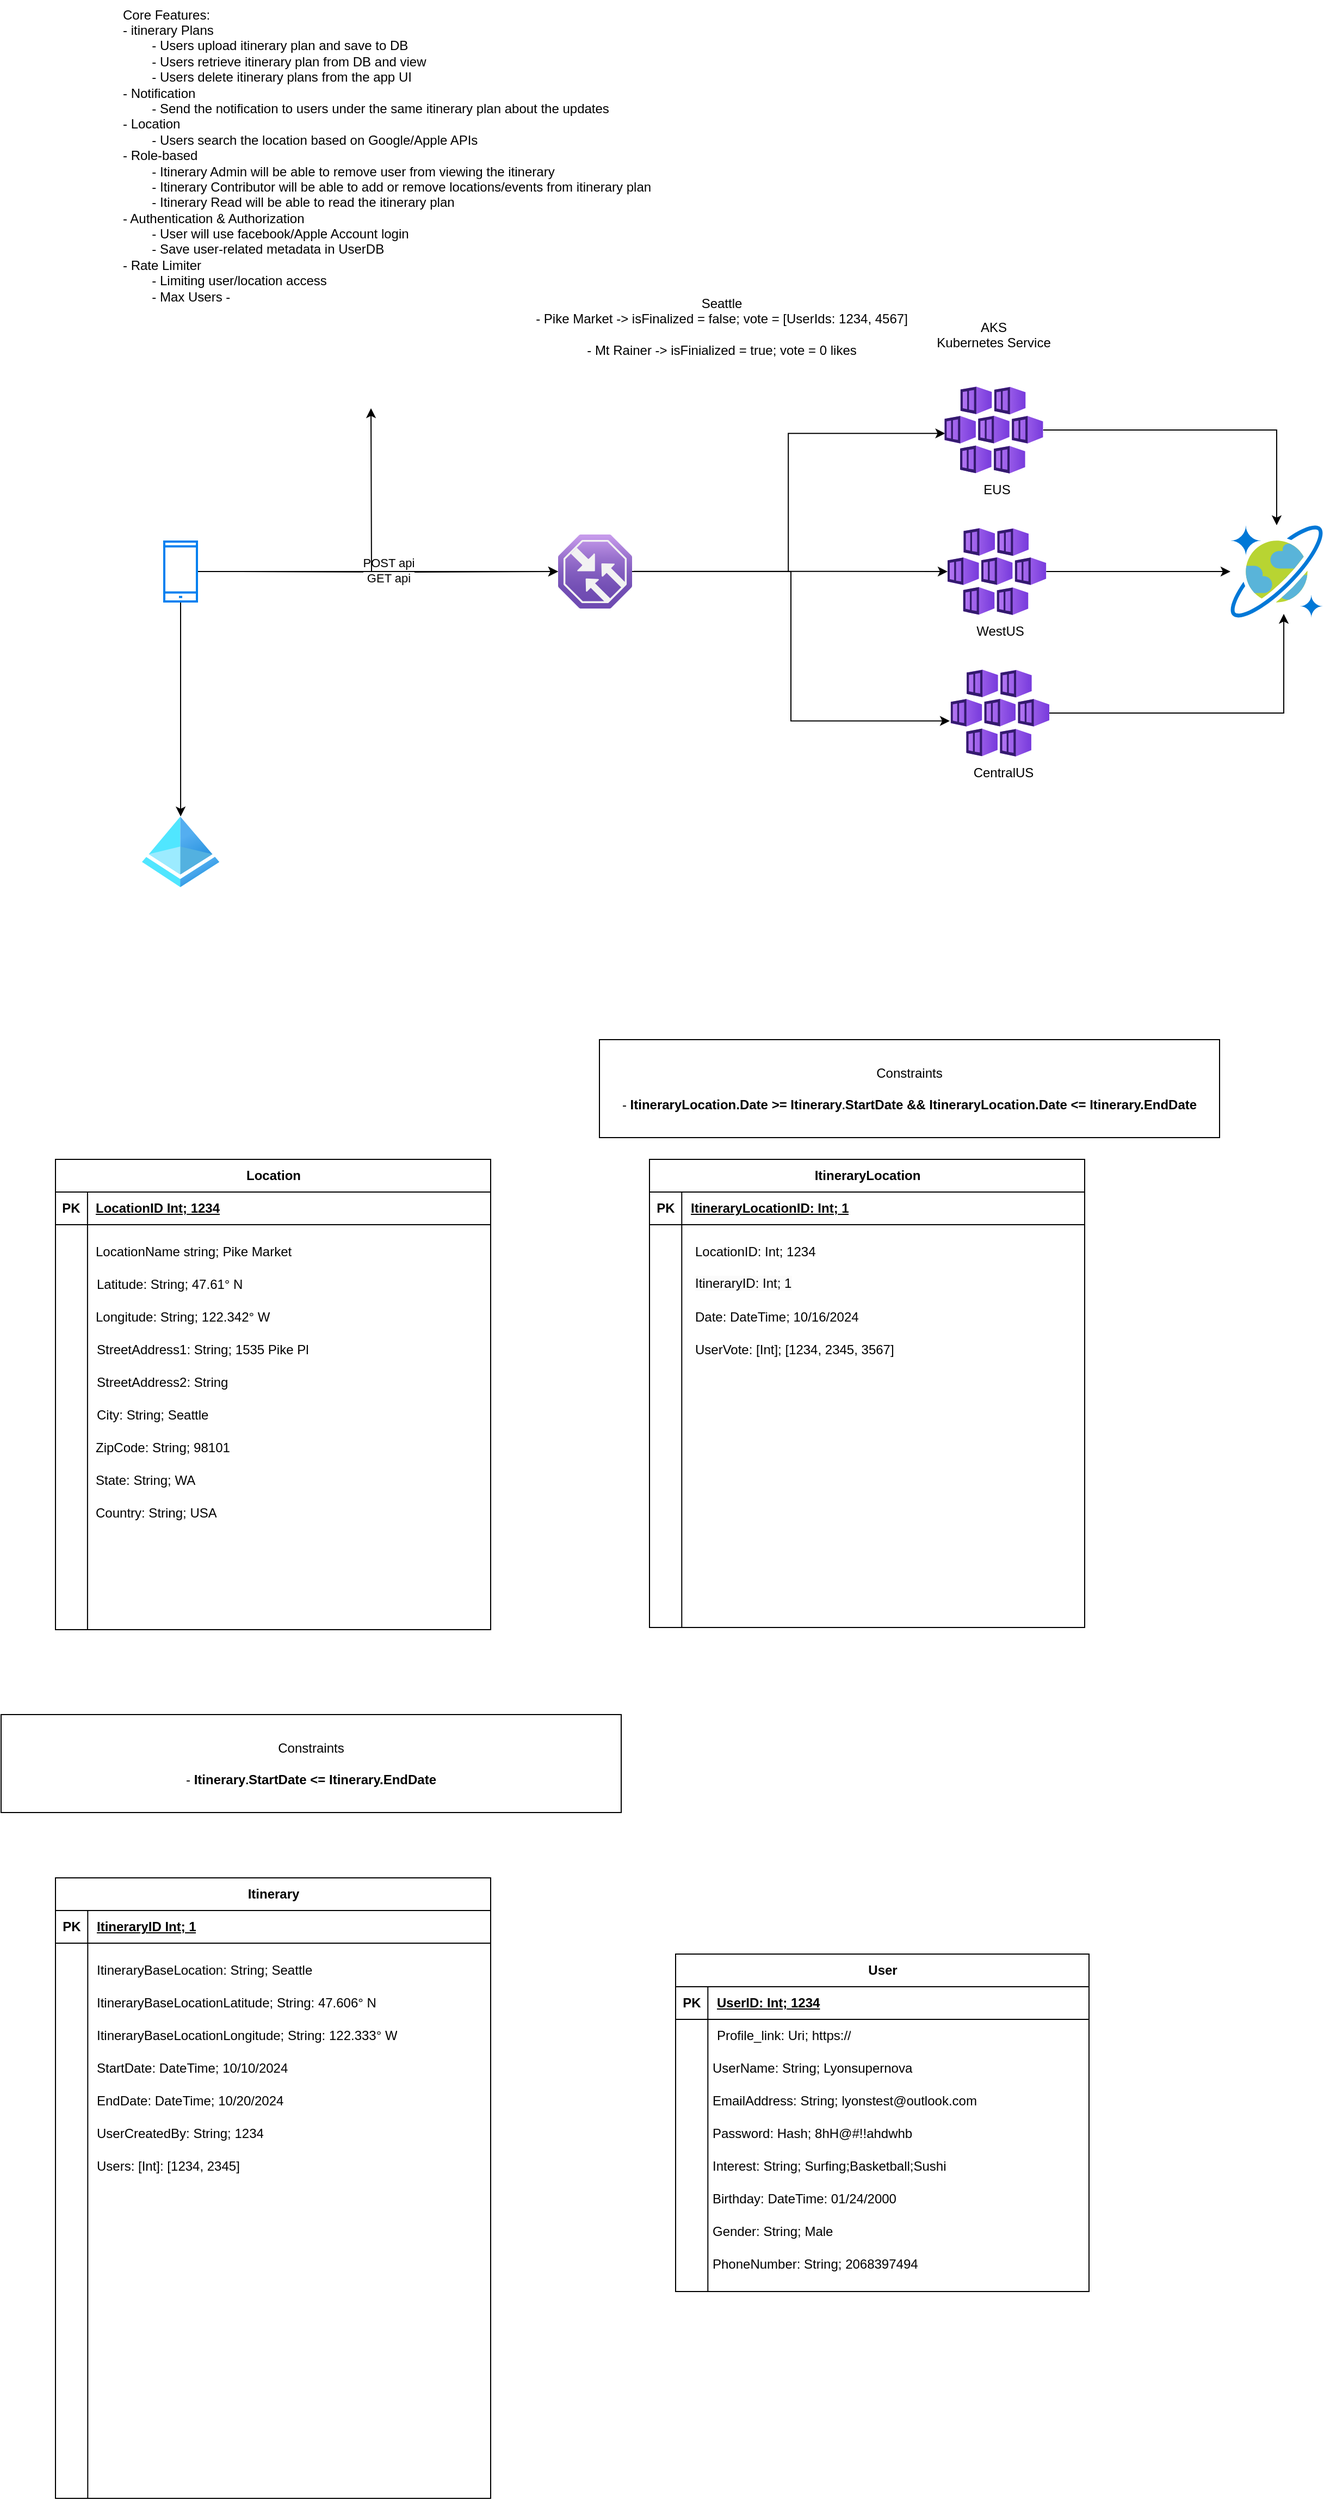 <mxfile version="24.7.17">
  <diagram name="Page-1" id="AOOJBfdJwTT8jiPEu-ue">
    <mxGraphModel dx="1728" dy="934" grid="1" gridSize="10" guides="1" tooltips="1" connect="1" arrows="1" fold="1" page="1" pageScale="1" pageWidth="850" pageHeight="1100" math="0" shadow="0">
      <root>
        <mxCell id="0" />
        <mxCell id="1" parent="0" />
        <mxCell id="CxZzPQsb67g6bhw40Xln-4" style="edgeStyle=orthogonalEdgeStyle;rounded=0;orthogonalLoop=1;jettySize=auto;html=1;" parent="1" target="CxZzPQsb67g6bhw40Xln-27" edge="1">
          <mxGeometry relative="1" as="geometry">
            <mxPoint x="240" y="530" as="sourcePoint" />
            <mxPoint x="500" y="530" as="targetPoint" />
          </mxGeometry>
        </mxCell>
        <mxCell id="CxZzPQsb67g6bhw40Xln-5" value="POST api&lt;div&gt;GET api&lt;/div&gt;" style="edgeLabel;html=1;align=center;verticalAlign=middle;resizable=0;points=[];" parent="CxZzPQsb67g6bhw40Xln-4" vertex="1" connectable="0">
          <mxGeometry x="-0.073" y="3" relative="1" as="geometry">
            <mxPoint y="1" as="offset" />
          </mxGeometry>
        </mxCell>
        <mxCell id="CxZzPQsb67g6bhw40Xln-6" value="Core Features:&lt;div&gt;- itinerary Plans&lt;/div&gt;&lt;div&gt;&lt;div&gt;&lt;span style=&quot;white-space: pre;&quot;&gt;&#x9;&lt;/span&gt;- Users upload itinerary&amp;nbsp;plan and save to DB&lt;/div&gt;&lt;div&gt;&lt;span style=&quot;white-space: pre;&quot;&gt;&#x9;&lt;/span&gt;- Users retrieve itinerary plan from DB and view&lt;br&gt;&lt;/div&gt;&lt;div&gt;&lt;span style=&quot;white-space: pre;&quot;&gt;&#x9;&lt;/span&gt;- Users delete itinerary plans from the app UI&lt;/div&gt;&lt;div&gt;- Notification&lt;/div&gt;&lt;/div&gt;&lt;div&gt;&lt;span style=&quot;white-space: pre;&quot;&gt;&#x9;&lt;/span&gt;- Send the notification to users under the same itinerary plan about the updates&lt;/div&gt;&lt;div&gt;- Location&lt;/div&gt;&lt;div&gt;&amp;nbsp;&lt;span style=&quot;white-space: pre;&quot;&gt;&#x9;&lt;/span&gt;- Users search the location based on Google/Apple APIs&lt;/div&gt;&lt;div&gt;- Role-based&lt;/div&gt;&lt;div&gt;&lt;span style=&quot;white-space: pre;&quot;&gt;&#x9;&lt;/span&gt;- Itinerary Admin will be able to remove user from viewing the itinerary&lt;br&gt;&lt;/div&gt;&lt;div&gt;&lt;span style=&quot;white-space: pre;&quot;&gt;&#x9;&lt;/span&gt;- Itinerary Contributor will be able to add or remove locations/events from itinerary plan&lt;br&gt;&lt;/div&gt;&lt;div&gt;&lt;span style=&quot;white-space: pre;&quot;&gt;&#x9;&lt;/span&gt;- Itinerary Read will be able to read the itinerary plan&lt;br&gt;&lt;/div&gt;&lt;div&gt;- Authentication &amp;amp; Authorization&lt;/div&gt;&lt;div&gt;&lt;span style=&quot;white-space: pre;&quot;&gt;&#x9;&lt;/span&gt;- User will use facebook/Apple Account login&amp;nbsp;&lt;br&gt;&lt;/div&gt;&lt;div&gt;&lt;span style=&quot;white-space: pre;&quot;&gt;&#x9;&lt;/span&gt;- Save user-related metadata in UserDB&lt;br&gt;&lt;/div&gt;&lt;div&gt;- Rate Limiter&lt;/div&gt;&lt;div&gt;&lt;span style=&quot;white-space: pre;&quot;&gt;&#x9;&lt;/span&gt;- Limiting user/location access&lt;br&gt;&lt;/div&gt;&lt;div&gt;&lt;span style=&quot;white-space: pre;&quot;&gt;&#x9;&lt;/span&gt;- Max Users -&amp;nbsp;&lt;br&gt;&lt;/div&gt;&lt;div&gt;&lt;br&gt;&lt;/div&gt;" style="text;html=1;align=left;verticalAlign=middle;resizable=0;points=[];autosize=1;strokeColor=none;fillColor=none;" parent="1" vertex="1">
          <mxGeometry x="130" y="5" width="510" height="300" as="geometry" />
        </mxCell>
        <mxCell id="CxZzPQsb67g6bhw40Xln-25" value="&lt;div style=&quot;text-wrap: wrap;&quot;&gt;&lt;br&gt;&lt;/div&gt;" style="text;html=1;align=left;verticalAlign=middle;resizable=0;points=[];autosize=1;strokeColor=none;fillColor=none;" parent="1" vertex="1">
          <mxGeometry x="260" y="725" width="20" height="30" as="geometry" />
        </mxCell>
        <mxCell id="CxZzPQsb67g6bhw40Xln-40" style="edgeStyle=orthogonalEdgeStyle;rounded=0;orthogonalLoop=1;jettySize=auto;html=1;entryX=0.007;entryY=0.539;entryDx=0;entryDy=0;entryPerimeter=0;" parent="1" source="CxZzPQsb67g6bhw40Xln-27" target="CxZzPQsb67g6bhw40Xln-41" edge="1">
          <mxGeometry relative="1" as="geometry">
            <mxPoint x="780" y="410" as="targetPoint" />
          </mxGeometry>
        </mxCell>
        <mxCell id="CxZzPQsb67g6bhw40Xln-27" value="" style="image;aspect=fixed;html=1;points=[];align=center;fontSize=12;image=img/lib/azure2/networking/Traffic_Manager_Profiles.svg;" parent="1" vertex="1">
          <mxGeometry x="532" y="496" width="68" height="68" as="geometry" />
        </mxCell>
        <mxCell id="CxZzPQsb67g6bhw40Xln-28" value="" style="image;sketch=0;aspect=fixed;html=1;points=[];align=center;fontSize=12;image=img/lib/mscae/CosmosDB.svg;" parent="1" vertex="1">
          <mxGeometry x="1150" y="487.5" width="85" height="85" as="geometry" />
        </mxCell>
        <mxCell id="CxZzPQsb67g6bhw40Xln-34" style="edgeStyle=orthogonalEdgeStyle;rounded=0;orthogonalLoop=1;jettySize=auto;html=1;" parent="1" source="CxZzPQsb67g6bhw40Xln-30" target="CxZzPQsb67g6bhw40Xln-28" edge="1">
          <mxGeometry relative="1" as="geometry" />
        </mxCell>
        <mxCell id="CxZzPQsb67g6bhw40Xln-30" value="" style="image;aspect=fixed;html=1;points=[];align=center;fontSize=12;image=img/lib/azure2/compute/Kubernetes_Services.svg;" parent="1" vertex="1">
          <mxGeometry x="890" y="490" width="90.67" height="80" as="geometry" />
        </mxCell>
        <mxCell id="CxZzPQsb67g6bhw40Xln-32" value="AKS&lt;div&gt;Kubernetes Service&lt;/div&gt;&lt;div&gt;&lt;br&gt;&lt;/div&gt;" style="text;html=1;align=center;verticalAlign=middle;resizable=0;points=[];autosize=1;strokeColor=none;fillColor=none;" parent="1" vertex="1">
          <mxGeometry x="867.49" y="290" width="130" height="60" as="geometry" />
        </mxCell>
        <mxCell id="CxZzPQsb67g6bhw40Xln-33" style="edgeStyle=orthogonalEdgeStyle;rounded=0;orthogonalLoop=1;jettySize=auto;html=1;exitX=1.022;exitY=0.499;exitDx=0;exitDy=0;exitPerimeter=0;" parent="1" source="CxZzPQsb67g6bhw40Xln-27" target="CxZzPQsb67g6bhw40Xln-30" edge="1">
          <mxGeometry relative="1" as="geometry">
            <mxPoint x="590" y="530" as="sourcePoint" />
            <mxPoint x="860" y="530" as="targetPoint" />
          </mxGeometry>
        </mxCell>
        <mxCell id="CxZzPQsb67g6bhw40Xln-37" style="edgeStyle=orthogonalEdgeStyle;rounded=0;orthogonalLoop=1;jettySize=auto;html=1;" parent="1" source="CxZzPQsb67g6bhw40Xln-36" target="CxZzPQsb67g6bhw40Xln-27" edge="1">
          <mxGeometry relative="1" as="geometry" />
        </mxCell>
        <mxCell id="CxZzPQsb67g6bhw40Xln-39" style="edgeStyle=orthogonalEdgeStyle;rounded=0;orthogonalLoop=1;jettySize=auto;html=1;" parent="1" source="CxZzPQsb67g6bhw40Xln-36" target="CxZzPQsb67g6bhw40Xln-38" edge="1">
          <mxGeometry relative="1" as="geometry" />
        </mxCell>
        <mxCell id="CxZzPQsb67g6bhw40Xln-50" style="edgeStyle=orthogonalEdgeStyle;rounded=0;orthogonalLoop=1;jettySize=auto;html=1;" parent="1" source="CxZzPQsb67g6bhw40Xln-36" edge="1">
          <mxGeometry relative="1" as="geometry">
            <mxPoint x="360" y="380" as="targetPoint" />
          </mxGeometry>
        </mxCell>
        <mxCell id="CxZzPQsb67g6bhw40Xln-36" value="" style="html=1;verticalLabelPosition=bottom;align=center;labelBackgroundColor=#ffffff;verticalAlign=top;strokeWidth=2;strokeColor=#0080F0;shadow=0;dashed=0;shape=mxgraph.ios7.icons.smartphone;" parent="1" vertex="1">
          <mxGeometry x="170" y="502.5" width="30" height="55" as="geometry" />
        </mxCell>
        <mxCell id="CxZzPQsb67g6bhw40Xln-38" value="" style="image;aspect=fixed;html=1;points=[];align=center;fontSize=12;image=img/lib/azure2/identity/Azure_Active_Directory.svg;" parent="1" vertex="1">
          <mxGeometry x="149.46" y="755" width="71.09" height="65" as="geometry" />
        </mxCell>
        <mxCell id="CxZzPQsb67g6bhw40Xln-49" style="edgeStyle=orthogonalEdgeStyle;rounded=0;orthogonalLoop=1;jettySize=auto;html=1;" parent="1" source="CxZzPQsb67g6bhw40Xln-41" target="CxZzPQsb67g6bhw40Xln-28" edge="1">
          <mxGeometry relative="1" as="geometry" />
        </mxCell>
        <mxCell id="CxZzPQsb67g6bhw40Xln-41" value="" style="image;aspect=fixed;html=1;points=[];align=center;fontSize=12;image=img/lib/azure2/compute/Kubernetes_Services.svg;" parent="1" vertex="1">
          <mxGeometry x="887.16" y="360" width="90.67" height="80" as="geometry" />
        </mxCell>
        <mxCell id="CxZzPQsb67g6bhw40Xln-42" value="" style="image;aspect=fixed;html=1;points=[];align=center;fontSize=12;image=img/lib/azure2/compute/Kubernetes_Services.svg;" parent="1" vertex="1">
          <mxGeometry x="892.83" y="620" width="90.67" height="80" as="geometry" />
        </mxCell>
        <mxCell id="CxZzPQsb67g6bhw40Xln-44" style="edgeStyle=orthogonalEdgeStyle;rounded=0;orthogonalLoop=1;jettySize=auto;html=1;entryX=-0.009;entryY=0.591;entryDx=0;entryDy=0;entryPerimeter=0;" parent="1" source="CxZzPQsb67g6bhw40Xln-27" target="CxZzPQsb67g6bhw40Xln-42" edge="1">
          <mxGeometry relative="1" as="geometry">
            <Array as="points">
              <mxPoint x="746" y="530" />
              <mxPoint x="746" y="667" />
            </Array>
          </mxGeometry>
        </mxCell>
        <mxCell id="CxZzPQsb67g6bhw40Xln-45" value="EUS" style="text;html=1;align=center;verticalAlign=middle;resizable=0;points=[];autosize=1;strokeColor=none;fillColor=none;" parent="1" vertex="1">
          <mxGeometry x="910.34" y="440" width="50" height="30" as="geometry" />
        </mxCell>
        <mxCell id="CxZzPQsb67g6bhw40Xln-46" value="WestUS" style="text;html=1;align=center;verticalAlign=middle;resizable=0;points=[];autosize=1;strokeColor=none;fillColor=none;" parent="1" vertex="1">
          <mxGeometry x="903.16" y="570" width="70" height="30" as="geometry" />
        </mxCell>
        <mxCell id="CxZzPQsb67g6bhw40Xln-47" value="CentralUS" style="text;html=1;align=center;verticalAlign=middle;resizable=0;points=[];autosize=1;strokeColor=none;fillColor=none;" parent="1" vertex="1">
          <mxGeometry x="900.67" y="700" width="80" height="30" as="geometry" />
        </mxCell>
        <mxCell id="CxZzPQsb67g6bhw40Xln-48" style="edgeStyle=orthogonalEdgeStyle;rounded=0;orthogonalLoop=1;jettySize=auto;html=1;entryX=0.577;entryY=0.958;entryDx=0;entryDy=0;entryPerimeter=0;" parent="1" source="CxZzPQsb67g6bhw40Xln-42" target="CxZzPQsb67g6bhw40Xln-28" edge="1">
          <mxGeometry relative="1" as="geometry" />
        </mxCell>
        <mxCell id="CxZzPQsb67g6bhw40Xln-64" value="Seattle&lt;div&gt;- Pike Market -&amp;gt; isFinalized = false; vote = [UserIds: 1234, 4567]&lt;/div&gt;&lt;div&gt;&lt;br&gt;&lt;/div&gt;&lt;div&gt;- Mt Rainer -&amp;gt; isFinialized = true; vote = 0 likes&lt;/div&gt;" style="text;html=1;align=center;verticalAlign=middle;resizable=0;points=[];autosize=1;strokeColor=none;fillColor=none;" parent="1" vertex="1">
          <mxGeometry x="497.49" y="270" width="370" height="70" as="geometry" />
        </mxCell>
        <mxCell id="CxZzPQsb67g6bhw40Xln-79" value="" style="shape=partialRectangle;connectable=0;fillColor=none;top=0;left=0;bottom=0;right=0;align=left;spacingLeft=6;overflow=hidden;whiteSpace=wrap;html=1;" parent="1" vertex="1">
          <mxGeometry x="295.0" y="2170" width="180.0" height="30" as="geometry">
            <mxRectangle width="180.0" height="30" as="alternateBounds" />
          </mxGeometry>
        </mxCell>
        <mxCell id="CxZzPQsb67g6bhw40Xln-82" value="ItineraryLocation" style="shape=table;startSize=30;container=1;collapsible=1;childLayout=tableLayout;fixedRows=1;rowLines=0;fontStyle=1;align=center;resizeLast=1;html=1;" parent="1" vertex="1">
          <mxGeometry x="616" y="1070" width="400" height="430" as="geometry" />
        </mxCell>
        <mxCell id="CxZzPQsb67g6bhw40Xln-83" value="" style="shape=tableRow;horizontal=0;startSize=0;swimlaneHead=0;swimlaneBody=0;fillColor=none;collapsible=0;dropTarget=0;points=[[0,0.5],[1,0.5]];portConstraint=eastwest;top=0;left=0;right=0;bottom=1;" parent="CxZzPQsb67g6bhw40Xln-82" vertex="1">
          <mxGeometry y="30" width="400" height="30" as="geometry" />
        </mxCell>
        <mxCell id="CxZzPQsb67g6bhw40Xln-84" value="PK" style="shape=partialRectangle;connectable=0;fillColor=none;top=0;left=0;bottom=0;right=0;fontStyle=1;overflow=hidden;whiteSpace=wrap;html=1;" parent="CxZzPQsb67g6bhw40Xln-83" vertex="1">
          <mxGeometry width="29.66" height="30" as="geometry">
            <mxRectangle width="29.66" height="30" as="alternateBounds" />
          </mxGeometry>
        </mxCell>
        <mxCell id="CxZzPQsb67g6bhw40Xln-85" value="&lt;span style=&quot;text-align: center; text-wrap: nowrap;&quot;&gt;ItineraryLocationID: Int; 1&lt;/span&gt;" style="shape=partialRectangle;connectable=0;fillColor=none;top=0;left=0;bottom=0;right=0;align=left;spacingLeft=6;fontStyle=5;overflow=hidden;whiteSpace=wrap;html=1;" parent="CxZzPQsb67g6bhw40Xln-83" vertex="1">
          <mxGeometry x="29.66" width="370.34" height="30" as="geometry">
            <mxRectangle width="370.34" height="30" as="alternateBounds" />
          </mxGeometry>
        </mxCell>
        <mxCell id="CxZzPQsb67g6bhw40Xln-86" value="" style="shape=tableRow;horizontal=0;startSize=0;swimlaneHead=0;swimlaneBody=0;fillColor=none;collapsible=0;dropTarget=0;points=[[0,0.5],[1,0.5]];portConstraint=eastwest;top=0;left=0;right=0;bottom=0;" parent="CxZzPQsb67g6bhw40Xln-82" vertex="1">
          <mxGeometry y="60" width="400" height="315" as="geometry" />
        </mxCell>
        <mxCell id="CxZzPQsb67g6bhw40Xln-87" value="" style="shape=partialRectangle;connectable=0;fillColor=none;top=0;left=0;bottom=0;right=0;editable=1;overflow=hidden;whiteSpace=wrap;html=1;" parent="CxZzPQsb67g6bhw40Xln-86" vertex="1">
          <mxGeometry width="29.66" height="315" as="geometry">
            <mxRectangle width="29.66" height="315" as="alternateBounds" />
          </mxGeometry>
        </mxCell>
        <mxCell id="CxZzPQsb67g6bhw40Xln-88" value="" style="shape=partialRectangle;connectable=0;fillColor=none;top=0;left=0;bottom=0;right=0;align=left;spacingLeft=6;overflow=hidden;whiteSpace=wrap;html=1;" parent="CxZzPQsb67g6bhw40Xln-86" vertex="1">
          <mxGeometry x="29.66" width="370.34" height="315" as="geometry">
            <mxRectangle width="370.34" height="315" as="alternateBounds" />
          </mxGeometry>
        </mxCell>
        <mxCell id="CxZzPQsb67g6bhw40Xln-89" value="" style="shape=tableRow;horizontal=0;startSize=0;swimlaneHead=0;swimlaneBody=0;fillColor=none;collapsible=0;dropTarget=0;points=[[0,0.5],[1,0.5]];portConstraint=eastwest;top=0;left=0;right=0;bottom=0;" parent="CxZzPQsb67g6bhw40Xln-82" vertex="1">
          <mxGeometry y="375" width="400" height="25" as="geometry" />
        </mxCell>
        <mxCell id="CxZzPQsb67g6bhw40Xln-90" value="" style="shape=partialRectangle;connectable=0;fillColor=none;top=0;left=0;bottom=0;right=0;editable=1;overflow=hidden;whiteSpace=wrap;html=1;" parent="CxZzPQsb67g6bhw40Xln-89" vertex="1">
          <mxGeometry width="29.66" height="25" as="geometry">
            <mxRectangle width="29.66" height="25" as="alternateBounds" />
          </mxGeometry>
        </mxCell>
        <mxCell id="CxZzPQsb67g6bhw40Xln-91" value="" style="shape=partialRectangle;connectable=0;fillColor=none;top=0;left=0;bottom=0;right=0;align=left;spacingLeft=6;overflow=hidden;whiteSpace=wrap;html=1;" parent="CxZzPQsb67g6bhw40Xln-89" vertex="1">
          <mxGeometry x="29.66" width="370.34" height="25" as="geometry">
            <mxRectangle width="370.34" height="25" as="alternateBounds" />
          </mxGeometry>
        </mxCell>
        <mxCell id="CxZzPQsb67g6bhw40Xln-92" value="" style="shape=tableRow;horizontal=0;startSize=0;swimlaneHead=0;swimlaneBody=0;fillColor=none;collapsible=0;dropTarget=0;points=[[0,0.5],[1,0.5]];portConstraint=eastwest;top=0;left=0;right=0;bottom=0;" parent="CxZzPQsb67g6bhw40Xln-82" vertex="1">
          <mxGeometry y="400" width="400" height="30" as="geometry" />
        </mxCell>
        <mxCell id="CxZzPQsb67g6bhw40Xln-93" value="" style="shape=partialRectangle;connectable=0;fillColor=none;top=0;left=0;bottom=0;right=0;editable=1;overflow=hidden;whiteSpace=wrap;html=1;" parent="CxZzPQsb67g6bhw40Xln-92" vertex="1">
          <mxGeometry width="29.66" height="30" as="geometry">
            <mxRectangle width="29.66" height="30" as="alternateBounds" />
          </mxGeometry>
        </mxCell>
        <mxCell id="CxZzPQsb67g6bhw40Xln-94" value="" style="shape=partialRectangle;connectable=0;fillColor=none;top=0;left=0;bottom=0;right=0;align=left;spacingLeft=6;overflow=hidden;whiteSpace=wrap;html=1;" parent="CxZzPQsb67g6bhw40Xln-92" vertex="1">
          <mxGeometry x="29.66" width="370.34" height="30" as="geometry">
            <mxRectangle width="370.34" height="30" as="alternateBounds" />
          </mxGeometry>
        </mxCell>
        <mxCell id="z1WtL6arX588rDJ7dFl5-21" value="" style="group" vertex="1" connectable="0" parent="1">
          <mxGeometry x="70" y="1070" width="440.55" height="432" as="geometry" />
        </mxCell>
        <mxCell id="CxZzPQsb67g6bhw40Xln-95" value="Location" style="shape=table;startSize=30;container=1;collapsible=1;childLayout=tableLayout;fixedRows=1;rowLines=0;fontStyle=1;align=center;resizeLast=1;html=1;movable=1;resizable=1;rotatable=1;deletable=1;editable=1;locked=0;connectable=1;" parent="z1WtL6arX588rDJ7dFl5-21" vertex="1">
          <mxGeometry width="400" height="432" as="geometry" />
        </mxCell>
        <mxCell id="CxZzPQsb67g6bhw40Xln-96" value="" style="shape=tableRow;horizontal=0;startSize=0;swimlaneHead=0;swimlaneBody=0;fillColor=none;collapsible=0;dropTarget=0;points=[[0,0.5],[1,0.5]];portConstraint=eastwest;top=0;left=0;right=0;bottom=1;" parent="CxZzPQsb67g6bhw40Xln-95" vertex="1">
          <mxGeometry y="30" width="400" height="30" as="geometry" />
        </mxCell>
        <mxCell id="CxZzPQsb67g6bhw40Xln-97" value="PK" style="shape=partialRectangle;connectable=0;fillColor=none;top=0;left=0;bottom=0;right=0;fontStyle=1;overflow=hidden;whiteSpace=wrap;html=1;" parent="CxZzPQsb67g6bhw40Xln-96" vertex="1">
          <mxGeometry width="29.45" height="30" as="geometry">
            <mxRectangle width="29.45" height="30" as="alternateBounds" />
          </mxGeometry>
        </mxCell>
        <mxCell id="CxZzPQsb67g6bhw40Xln-98" value="&lt;span style=&quot;text-align: center; text-wrap: nowrap;&quot;&gt;LocationID Int; 1234&lt;/span&gt;" style="shape=partialRectangle;connectable=0;fillColor=none;top=0;left=0;bottom=0;right=0;align=left;spacingLeft=6;fontStyle=5;overflow=hidden;whiteSpace=wrap;html=1;" parent="CxZzPQsb67g6bhw40Xln-96" vertex="1">
          <mxGeometry x="29.45" width="370.55" height="30" as="geometry">
            <mxRectangle width="370.55" height="30" as="alternateBounds" />
          </mxGeometry>
        </mxCell>
        <mxCell id="CxZzPQsb67g6bhw40Xln-99" value="" style="shape=tableRow;horizontal=0;startSize=0;swimlaneHead=0;swimlaneBody=0;fillColor=none;collapsible=0;dropTarget=0;points=[[0,0.5],[1,0.5]];portConstraint=eastwest;top=0;left=0;right=0;bottom=0;" parent="CxZzPQsb67g6bhw40Xln-95" vertex="1">
          <mxGeometry y="60" width="400" height="30" as="geometry" />
        </mxCell>
        <mxCell id="CxZzPQsb67g6bhw40Xln-100" value="" style="shape=partialRectangle;connectable=0;fillColor=none;top=0;left=0;bottom=0;right=0;editable=1;overflow=hidden;whiteSpace=wrap;html=1;" parent="CxZzPQsb67g6bhw40Xln-99" vertex="1">
          <mxGeometry width="29.45" height="30" as="geometry">
            <mxRectangle width="29.45" height="30" as="alternateBounds" />
          </mxGeometry>
        </mxCell>
        <mxCell id="CxZzPQsb67g6bhw40Xln-101" value="" style="shape=partialRectangle;connectable=0;fillColor=none;top=0;left=0;bottom=0;right=0;align=left;spacingLeft=6;overflow=hidden;whiteSpace=wrap;html=1;" parent="CxZzPQsb67g6bhw40Xln-99" vertex="1">
          <mxGeometry x="29.45" width="370.55" height="30" as="geometry">
            <mxRectangle width="370.55" height="30" as="alternateBounds" />
          </mxGeometry>
        </mxCell>
        <mxCell id="CxZzPQsb67g6bhw40Xln-102" value="" style="shape=tableRow;horizontal=0;startSize=0;swimlaneHead=0;swimlaneBody=0;fillColor=none;collapsible=0;dropTarget=0;points=[[0,0.5],[1,0.5]];portConstraint=eastwest;top=0;left=0;right=0;bottom=0;" parent="CxZzPQsb67g6bhw40Xln-95" vertex="1">
          <mxGeometry y="90" width="400" height="80" as="geometry" />
        </mxCell>
        <mxCell id="CxZzPQsb67g6bhw40Xln-103" value="" style="shape=partialRectangle;connectable=0;fillColor=none;top=0;left=0;bottom=0;right=0;editable=1;overflow=hidden;whiteSpace=wrap;html=1;" parent="CxZzPQsb67g6bhw40Xln-102" vertex="1">
          <mxGeometry width="29.45" height="80" as="geometry">
            <mxRectangle width="29.45" height="80" as="alternateBounds" />
          </mxGeometry>
        </mxCell>
        <mxCell id="CxZzPQsb67g6bhw40Xln-104" value="" style="shape=partialRectangle;connectable=0;fillColor=none;top=0;left=0;bottom=0;right=0;align=left;spacingLeft=6;overflow=hidden;whiteSpace=wrap;html=1;" parent="CxZzPQsb67g6bhw40Xln-102" vertex="1">
          <mxGeometry x="29.45" width="370.55" height="80" as="geometry">
            <mxRectangle width="370.55" height="80" as="alternateBounds" />
          </mxGeometry>
        </mxCell>
        <mxCell id="CxZzPQsb67g6bhw40Xln-105" value="" style="shape=tableRow;horizontal=0;startSize=0;swimlaneHead=0;swimlaneBody=0;fillColor=none;collapsible=0;dropTarget=0;points=[[0,0.5],[1,0.5]];portConstraint=eastwest;top=0;left=0;right=0;bottom=0;" parent="CxZzPQsb67g6bhw40Xln-95" vertex="1">
          <mxGeometry y="170" width="400" height="262" as="geometry" />
        </mxCell>
        <mxCell id="CxZzPQsb67g6bhw40Xln-106" value="" style="shape=partialRectangle;connectable=0;fillColor=none;top=0;left=0;bottom=0;right=0;editable=1;overflow=hidden;whiteSpace=wrap;html=1;" parent="CxZzPQsb67g6bhw40Xln-105" vertex="1">
          <mxGeometry width="29.45" height="262" as="geometry">
            <mxRectangle width="29.45" height="262" as="alternateBounds" />
          </mxGeometry>
        </mxCell>
        <mxCell id="CxZzPQsb67g6bhw40Xln-107" value="" style="shape=partialRectangle;connectable=0;fillColor=none;top=0;left=0;bottom=0;right=0;align=left;spacingLeft=6;overflow=hidden;whiteSpace=wrap;html=1;" parent="CxZzPQsb67g6bhw40Xln-105" vertex="1">
          <mxGeometry x="29.45" width="370.55" height="262" as="geometry">
            <mxRectangle width="370.55" height="262" as="alternateBounds" />
          </mxGeometry>
        </mxCell>
        <mxCell id="z1WtL6arX588rDJ7dFl5-13" value="StreetAddress1: String;&amp;nbsp;1535 Pike Pl&amp;nbsp;" style="shape=partialRectangle;connectable=0;fillColor=none;top=0;left=0;bottom=0;right=0;align=left;spacingLeft=6;overflow=hidden;whiteSpace=wrap;html=1;" vertex="1" parent="z1WtL6arX588rDJ7dFl5-21">
          <mxGeometry x="30.0" y="160" width="410.55" height="30" as="geometry">
            <mxRectangle width="410.55" height="30" as="alternateBounds" />
          </mxGeometry>
        </mxCell>
        <mxCell id="z1WtL6arX588rDJ7dFl5-14" value="StreetAddress2: String" style="shape=partialRectangle;connectable=0;fillColor=none;top=0;left=0;bottom=0;right=0;align=left;spacingLeft=6;overflow=hidden;whiteSpace=wrap;html=1;" vertex="1" parent="z1WtL6arX588rDJ7dFl5-21">
          <mxGeometry x="30.0" y="190" width="410.55" height="30" as="geometry">
            <mxRectangle width="410.55" height="30" as="alternateBounds" />
          </mxGeometry>
        </mxCell>
        <mxCell id="z1WtL6arX588rDJ7dFl5-15" value="City: String; Seattle" style="shape=partialRectangle;connectable=0;fillColor=none;top=0;left=0;bottom=0;right=0;align=left;spacingLeft=6;overflow=hidden;whiteSpace=wrap;html=1;" vertex="1" parent="z1WtL6arX588rDJ7dFl5-21">
          <mxGeometry x="30.0" y="220" width="410.55" height="30" as="geometry">
            <mxRectangle width="410.55" height="30" as="alternateBounds" />
          </mxGeometry>
        </mxCell>
        <mxCell id="z1WtL6arX588rDJ7dFl5-16" value="ZipCode: String; 98101" style="shape=partialRectangle;connectable=0;fillColor=none;top=0;left=0;bottom=0;right=0;align=left;spacingLeft=6;overflow=hidden;whiteSpace=wrap;html=1;" vertex="1" parent="z1WtL6arX588rDJ7dFl5-21">
          <mxGeometry x="29.45" y="250" width="410.55" height="30" as="geometry">
            <mxRectangle width="410.55" height="30" as="alternateBounds" />
          </mxGeometry>
        </mxCell>
        <mxCell id="z1WtL6arX588rDJ7dFl5-17" value="Country: String; USA&lt;span style=&quot;color: rgba(0, 0, 0, 0); font-family: monospace; font-size: 0px; text-wrap: nowrap;&quot;&gt;%3CmxGraphModel%3E%3Croot%3E%3CmxCell%20id%3D%220%22%2F%3E%3CmxCell%20id%3D%221%22%20parent%3D%220%22%2F%3E%3CmxCell%20id%3D%222%22%20value%3D%22ZipCode%3A%20String%22%20style%3D%22shape%3DpartialRectangle%3Bconnectable%3D0%3BfillColor%3Dnone%3Btop%3D0%3Bleft%3D0%3Bbottom%3D0%3Bright%3D0%3Balign%3Dleft%3BspacingLeft%3D6%3Boverflow%3Dhidden%3BwhiteSpace%3Dwrap%3Bhtml%3D1%3B%22%20vertex%3D%221%22%20parent%3D%221%22%3E%3CmxGeometry%20x%3D%2249.45%22%20y%3D%221190%22%20width%3D%22410.55%22%20height%3D%2230%22%20as%3D%22geometry%22%3E%3CmxRectangle%20width%3D%22410.55%22%20height%3D%2230%22%20as%3D%22alternateBounds%22%2F%3E%3C%2FmxGeometry%3E%3C%2FmxCell%3E%3C%2Froot%3E%3C%2FmxGraphModel%3E;&lt;/span&gt;" style="shape=partialRectangle;connectable=0;fillColor=none;top=0;left=0;bottom=0;right=0;align=left;spacingLeft=6;overflow=hidden;whiteSpace=wrap;html=1;" vertex="1" parent="z1WtL6arX588rDJ7dFl5-21">
          <mxGeometry x="29.45" y="310" width="410.55" height="30" as="geometry">
            <mxRectangle width="410.55" height="30" as="alternateBounds" />
          </mxGeometry>
        </mxCell>
        <mxCell id="z1WtL6arX588rDJ7dFl5-18" value="State: String; WA&lt;span style=&quot;color: rgba(0, 0, 0, 0); font-family: monospace; font-size: 0px; text-wrap: nowrap;&quot;&gt;%3CmxGraphModel%3E%3Croot%3E%3CmxCell%20id%3D%220%22%2F%3E%3CmxCell%20id%3D%221%22%20parent%3D%220%22%2F%3E%3CmxCell%20id%3D%222%22%20value%3D%22ZipCode%3A%20String%22%20style%3D%22shape%3DpartialRectangle%3Bconnectable%3D0%3BfillColor%3Dnone%3Btop%3D0%3Bleft%3D0%3Bbottom%3D0%3Bright%3D0%3Balign%3Dleft%3BspacingLeft%3D6%3Boverflow%3Dhidden%3BwhiteSpace%3Dwrap%3Bhtml%3D1%3B%22%20vertex%3D%221%22%20parent%3D%221%22%3E%3CmxGeometry%20x%3D%2249.45%22%20y%3D%221190%22%20width%3D%22410.55%22%20height%3D%2230%22%20as%3D%22geometry%22%3E%3CmxRectangle%20width%3D%22410.55%22%20height%3D%2230%22%20as%3D%22alternateBounds%22%2F%3E%3C%2FmxGeometry%3E%3C%2FmxCell%3E%3C%2Froot%3E%3C%2FmxGraphModel%3E; WA&lt;/span&gt;" style="shape=partialRectangle;connectable=0;fillColor=none;top=0;left=0;bottom=0;right=0;align=left;spacingLeft=6;overflow=hidden;whiteSpace=wrap;html=1;" vertex="1" parent="z1WtL6arX588rDJ7dFl5-21">
          <mxGeometry x="29.45" y="280" width="410.55" height="30" as="geometry">
            <mxRectangle width="410.55" height="30" as="alternateBounds" />
          </mxGeometry>
        </mxCell>
        <mxCell id="z1WtL6arX588rDJ7dFl5-19" value="" style="shape=partialRectangle;connectable=0;fillColor=none;top=0;left=0;bottom=0;right=0;align=left;spacingLeft=6;overflow=hidden;whiteSpace=wrap;html=1;" vertex="1" parent="z1WtL6arX588rDJ7dFl5-21">
          <mxGeometry x="29.45" y="87" width="410.55" height="30" as="geometry">
            <mxRectangle width="410.55" height="30" as="alternateBounds" />
          </mxGeometry>
        </mxCell>
        <mxCell id="z1WtL6arX588rDJ7dFl5-20" value="Longitude: String;&amp;nbsp;122.342° W&amp;nbsp;" style="shape=partialRectangle;connectable=0;fillColor=none;top=0;left=0;bottom=0;right=0;align=left;spacingLeft=6;overflow=hidden;whiteSpace=wrap;html=1;" vertex="1" parent="z1WtL6arX588rDJ7dFl5-21">
          <mxGeometry x="29.45" y="130" width="410.55" height="30" as="geometry">
            <mxRectangle width="410.55" height="30" as="alternateBounds" />
          </mxGeometry>
        </mxCell>
        <mxCell id="z1WtL6arX588rDJ7dFl5-25" value="LocationName string; Pike Market" style="shape=partialRectangle;connectable=0;fillColor=none;top=0;left=0;bottom=0;right=0;align=left;spacingLeft=6;overflow=hidden;whiteSpace=wrap;html=1;" vertex="1" parent="z1WtL6arX588rDJ7dFl5-21">
          <mxGeometry x="29.45" y="70" width="410.55" height="30" as="geometry">
            <mxRectangle width="410.55" height="30" as="alternateBounds" />
          </mxGeometry>
        </mxCell>
        <mxCell id="z1WtL6arX588rDJ7dFl5-26" value="Latitude: String;&amp;nbsp;47.61° N&amp;nbsp;" style="shape=partialRectangle;connectable=0;fillColor=none;top=0;left=0;bottom=0;right=0;align=left;spacingLeft=6;overflow=hidden;whiteSpace=wrap;html=1;" vertex="1" parent="z1WtL6arX588rDJ7dFl5-21">
          <mxGeometry x="30.0" y="100" width="410.55" height="30" as="geometry">
            <mxRectangle width="410.55" height="30" as="alternateBounds" />
          </mxGeometry>
        </mxCell>
        <mxCell id="z1WtL6arX588rDJ7dFl5-22" value="" style="shape=tableRow;horizontal=0;startSize=0;swimlaneHead=0;swimlaneBody=0;fillColor=none;collapsible=0;dropTarget=0;points=[[0,0.5],[1,0.5]];portConstraint=eastwest;top=0;left=0;right=0;bottom=0;" vertex="1" parent="1">
          <mxGeometry x="620" y="1140" width="400" height="30" as="geometry" />
        </mxCell>
        <mxCell id="z1WtL6arX588rDJ7dFl5-23" value="" style="shape=partialRectangle;connectable=0;fillColor=none;top=0;left=0;bottom=0;right=0;editable=1;overflow=hidden;whiteSpace=wrap;html=1;" vertex="1" parent="z1WtL6arX588rDJ7dFl5-22">
          <mxGeometry width="29.66" height="30" as="geometry">
            <mxRectangle width="29.66" height="30" as="alternateBounds" />
          </mxGeometry>
        </mxCell>
        <mxCell id="z1WtL6arX588rDJ7dFl5-24" value="LocationID: Int; 1234" style="shape=partialRectangle;connectable=0;fillColor=none;top=0;left=0;bottom=0;right=0;align=left;spacingLeft=6;overflow=hidden;whiteSpace=wrap;html=1;" vertex="1" parent="z1WtL6arX588rDJ7dFl5-22">
          <mxGeometry x="29.66" width="370.34" height="30" as="geometry">
            <mxRectangle width="370.34" height="30" as="alternateBounds" />
          </mxGeometry>
        </mxCell>
        <mxCell id="z1WtL6arX588rDJ7dFl5-27" value="&lt;span style=&quot;color: rgb(0, 0, 0); font-family: Helvetica; font-size: 12px; font-style: normal; font-variant-ligatures: normal; font-variant-caps: normal; font-weight: 400; letter-spacing: normal; orphans: 2; text-align: left; text-indent: 0px; text-transform: none; widows: 2; word-spacing: 0px; -webkit-text-stroke-width: 0px; white-space: normal; background-color: rgb(251, 251, 251); text-decoration-thickness: initial; text-decoration-style: initial; text-decoration-color: initial; display: inline !important; float: none;&quot;&gt;ItineraryID: Int; 1&lt;/span&gt;" style="text;whiteSpace=wrap;html=1;" vertex="1" parent="1">
          <mxGeometry x="656" y="1170" width="180" height="40" as="geometry" />
        </mxCell>
        <mxCell id="z1WtL6arX588rDJ7dFl5-29" value="Date: DateTime; 10/16/2024" style="shape=partialRectangle;connectable=0;fillColor=none;top=0;left=0;bottom=0;right=0;align=left;spacingLeft=6;overflow=hidden;whiteSpace=wrap;html=1;" vertex="1" parent="1">
          <mxGeometry x="649.66" y="1200" width="370.34" height="30" as="geometry">
            <mxRectangle width="370.34" height="30" as="alternateBounds" />
          </mxGeometry>
        </mxCell>
        <mxCell id="z1WtL6arX588rDJ7dFl5-31" value="UserVote: [Int]; [1234, 2345, 3567]" style="shape=partialRectangle;connectable=0;fillColor=none;top=0;left=0;bottom=0;right=0;align=left;spacingLeft=6;overflow=hidden;whiteSpace=wrap;html=1;" vertex="1" parent="1">
          <mxGeometry x="649.66" y="1230" width="370.34" height="30" as="geometry">
            <mxRectangle width="370.34" height="30" as="alternateBounds" />
          </mxGeometry>
        </mxCell>
        <mxCell id="z1WtL6arX588rDJ7dFl5-40" value="" style="group" vertex="1" connectable="0" parent="1">
          <mxGeometry x="70" y="1730" width="400" height="570" as="geometry" />
        </mxCell>
        <mxCell id="CxZzPQsb67g6bhw40Xln-51" value="Itinerary" style="shape=table;startSize=30;container=1;collapsible=1;childLayout=tableLayout;fixedRows=1;rowLines=0;fontStyle=1;align=center;resizeLast=1;html=1;movable=1;resizable=1;rotatable=1;deletable=1;editable=1;locked=0;connectable=1;" parent="z1WtL6arX588rDJ7dFl5-40" vertex="1">
          <mxGeometry width="400" height="570" as="geometry" />
        </mxCell>
        <mxCell id="CxZzPQsb67g6bhw40Xln-52" value="" style="shape=tableRow;horizontal=0;startSize=0;swimlaneHead=0;swimlaneBody=0;fillColor=none;collapsible=0;dropTarget=0;points=[[0,0.5],[1,0.5]];portConstraint=eastwest;top=0;left=0;right=0;bottom=1;movable=1;resizable=1;rotatable=1;deletable=1;editable=1;locked=0;connectable=1;" parent="CxZzPQsb67g6bhw40Xln-51" vertex="1">
          <mxGeometry y="30" width="400" height="30" as="geometry" />
        </mxCell>
        <mxCell id="CxZzPQsb67g6bhw40Xln-53" value="PK" style="shape=partialRectangle;connectable=1;fillColor=none;top=0;left=0;bottom=0;right=0;fontStyle=1;overflow=hidden;whiteSpace=wrap;html=1;movable=1;resizable=1;rotatable=1;deletable=1;editable=1;locked=0;" parent="CxZzPQsb67g6bhw40Xln-52" vertex="1">
          <mxGeometry width="29.66" height="30" as="geometry">
            <mxRectangle width="29.66" height="30" as="alternateBounds" />
          </mxGeometry>
        </mxCell>
        <mxCell id="CxZzPQsb67g6bhw40Xln-54" value="&lt;span style=&quot;text-align: center; text-wrap: nowrap;&quot;&gt;ItineraryID Int; 1&lt;/span&gt;" style="shape=partialRectangle;connectable=1;fillColor=none;top=0;left=0;bottom=0;right=0;align=left;spacingLeft=6;fontStyle=5;overflow=hidden;whiteSpace=wrap;html=1;movable=1;resizable=1;rotatable=1;deletable=1;editable=1;locked=0;" parent="CxZzPQsb67g6bhw40Xln-52" vertex="1">
          <mxGeometry x="29.66" width="370.34" height="30" as="geometry">
            <mxRectangle width="370.34" height="30" as="alternateBounds" />
          </mxGeometry>
        </mxCell>
        <mxCell id="CxZzPQsb67g6bhw40Xln-55" value="" style="shape=tableRow;horizontal=0;startSize=0;swimlaneHead=0;swimlaneBody=0;fillColor=none;collapsible=0;dropTarget=0;points=[[0,0.5],[1,0.5]];portConstraint=eastwest;top=0;left=0;right=0;bottom=0;movable=1;resizable=1;rotatable=1;deletable=1;editable=1;locked=0;connectable=1;" parent="CxZzPQsb67g6bhw40Xln-51" vertex="1">
          <mxGeometry y="60" width="400" height="450" as="geometry" />
        </mxCell>
        <mxCell id="CxZzPQsb67g6bhw40Xln-56" value="" style="shape=partialRectangle;connectable=1;fillColor=none;top=0;left=0;bottom=0;right=0;editable=1;overflow=hidden;whiteSpace=wrap;html=1;movable=1;resizable=1;rotatable=1;deletable=1;locked=0;" parent="CxZzPQsb67g6bhw40Xln-55" vertex="1">
          <mxGeometry width="29.66" height="450" as="geometry">
            <mxRectangle width="29.66" height="450" as="alternateBounds" />
          </mxGeometry>
        </mxCell>
        <mxCell id="CxZzPQsb67g6bhw40Xln-57" value="&lt;div style=&quot;text-align: center;&quot;&gt;&lt;br&gt;&lt;/div&gt;" style="shape=partialRectangle;connectable=1;fillColor=none;top=0;left=0;bottom=0;right=0;align=left;spacingLeft=6;overflow=hidden;whiteSpace=wrap;html=1;movable=1;resizable=1;rotatable=1;deletable=1;editable=1;locked=0;" parent="CxZzPQsb67g6bhw40Xln-55" vertex="1">
          <mxGeometry x="29.66" width="370.34" height="450" as="geometry">
            <mxRectangle width="370.34" height="450" as="alternateBounds" />
          </mxGeometry>
        </mxCell>
        <mxCell id="CxZzPQsb67g6bhw40Xln-58" value="" style="shape=tableRow;horizontal=0;startSize=0;swimlaneHead=0;swimlaneBody=0;fillColor=none;collapsible=0;dropTarget=0;points=[[0,0.5],[1,0.5]];portConstraint=eastwest;top=0;left=0;right=0;bottom=0;movable=1;resizable=1;rotatable=1;deletable=1;editable=1;locked=0;connectable=1;" parent="CxZzPQsb67g6bhw40Xln-51" vertex="1">
          <mxGeometry y="510" width="400" height="30" as="geometry" />
        </mxCell>
        <mxCell id="CxZzPQsb67g6bhw40Xln-59" value="" style="shape=partialRectangle;connectable=1;fillColor=none;top=0;left=0;bottom=0;right=0;editable=1;overflow=hidden;whiteSpace=wrap;html=1;movable=1;resizable=1;rotatable=1;deletable=1;locked=0;" parent="CxZzPQsb67g6bhw40Xln-58" vertex="1">
          <mxGeometry width="29.66" height="30" as="geometry">
            <mxRectangle width="29.66" height="30" as="alternateBounds" />
          </mxGeometry>
        </mxCell>
        <mxCell id="CxZzPQsb67g6bhw40Xln-60" value="" style="shape=partialRectangle;connectable=1;fillColor=none;top=0;left=0;bottom=0;right=0;align=left;spacingLeft=6;overflow=hidden;whiteSpace=wrap;html=1;movable=1;resizable=1;rotatable=1;deletable=1;editable=1;locked=0;" parent="CxZzPQsb67g6bhw40Xln-58" vertex="1">
          <mxGeometry x="29.66" width="370.34" height="30" as="geometry">
            <mxRectangle width="370.34" height="30" as="alternateBounds" />
          </mxGeometry>
        </mxCell>
        <mxCell id="CxZzPQsb67g6bhw40Xln-61" value="" style="shape=tableRow;horizontal=0;startSize=0;swimlaneHead=0;swimlaneBody=0;fillColor=none;collapsible=0;dropTarget=0;points=[[0,0.5],[1,0.5]];portConstraint=eastwest;top=0;left=0;right=0;bottom=0;movable=1;resizable=1;rotatable=1;deletable=1;editable=1;locked=0;connectable=1;" parent="CxZzPQsb67g6bhw40Xln-51" vertex="1">
          <mxGeometry y="540" width="400" height="30" as="geometry" />
        </mxCell>
        <mxCell id="CxZzPQsb67g6bhw40Xln-62" value="" style="shape=partialRectangle;connectable=1;fillColor=none;top=0;left=0;bottom=0;right=0;editable=1;overflow=hidden;whiteSpace=wrap;html=1;movable=1;resizable=1;rotatable=1;deletable=1;locked=0;" parent="CxZzPQsb67g6bhw40Xln-61" vertex="1">
          <mxGeometry width="29.66" height="30" as="geometry">
            <mxRectangle width="29.66" height="30" as="alternateBounds" />
          </mxGeometry>
        </mxCell>
        <mxCell id="CxZzPQsb67g6bhw40Xln-63" value="" style="shape=partialRectangle;connectable=1;fillColor=none;top=0;left=0;bottom=0;right=0;align=left;spacingLeft=6;overflow=hidden;whiteSpace=wrap;html=1;movable=1;resizable=1;rotatable=1;deletable=1;editable=1;locked=0;" parent="CxZzPQsb67g6bhw40Xln-61" vertex="1">
          <mxGeometry x="29.66" width="370.34" height="30" as="geometry">
            <mxRectangle width="370.34" height="30" as="alternateBounds" />
          </mxGeometry>
        </mxCell>
        <mxCell id="z1WtL6arX588rDJ7dFl5-33" value="ItineraryBaseLocation: String; Seattle" style="shape=partialRectangle;connectable=1;fillColor=none;top=0;left=0;bottom=0;right=0;align=left;spacingLeft=6;overflow=hidden;whiteSpace=wrap;html=1;movable=1;resizable=1;rotatable=1;deletable=1;editable=1;locked=0;" vertex="1" parent="z1WtL6arX588rDJ7dFl5-40">
          <mxGeometry x="30" y="70" width="250" height="30" as="geometry">
            <mxRectangle width="370.34" height="30" as="alternateBounds" />
          </mxGeometry>
        </mxCell>
        <mxCell id="z1WtL6arX588rDJ7dFl5-34" value="ItineraryBaseLocationLatitude; String: 47.606° N" style="shape=partialRectangle;connectable=1;fillColor=none;top=0;left=0;bottom=0;right=0;align=left;spacingLeft=6;overflow=hidden;whiteSpace=wrap;html=1;movable=1;resizable=1;rotatable=1;deletable=1;editable=1;locked=0;" vertex="1" parent="z1WtL6arX588rDJ7dFl5-40">
          <mxGeometry x="30" y="100" width="330" height="30" as="geometry">
            <mxRectangle width="370.34" height="30" as="alternateBounds" />
          </mxGeometry>
        </mxCell>
        <mxCell id="z1WtL6arX588rDJ7dFl5-35" value="ItineraryBaseLocationLongitude; String: 122.333° W" style="shape=partialRectangle;connectable=1;fillColor=none;top=0;left=0;bottom=0;right=0;align=left;spacingLeft=6;overflow=hidden;whiteSpace=wrap;html=1;movable=1;resizable=1;rotatable=1;deletable=1;editable=1;locked=0;" vertex="1" parent="z1WtL6arX588rDJ7dFl5-40">
          <mxGeometry x="30" y="130" width="330" height="30" as="geometry">
            <mxRectangle width="370.34" height="30" as="alternateBounds" />
          </mxGeometry>
        </mxCell>
        <mxCell id="z1WtL6arX588rDJ7dFl5-36" value="StartDate: DateTime; 10/10/2024" style="shape=partialRectangle;connectable=1;fillColor=none;top=0;left=0;bottom=0;right=0;align=left;spacingLeft=6;overflow=hidden;whiteSpace=wrap;html=1;movable=1;resizable=1;rotatable=1;deletable=1;editable=1;locked=0;" vertex="1" parent="z1WtL6arX588rDJ7dFl5-40">
          <mxGeometry x="30" y="160" width="250" height="30" as="geometry">
            <mxRectangle width="370.34" height="30" as="alternateBounds" />
          </mxGeometry>
        </mxCell>
        <mxCell id="z1WtL6arX588rDJ7dFl5-37" value="EndDate: DateTime; 10/20/2024" style="shape=partialRectangle;connectable=1;fillColor=none;top=0;left=0;bottom=0;right=0;align=left;spacingLeft=6;overflow=hidden;whiteSpace=wrap;html=1;movable=1;resizable=1;rotatable=1;deletable=1;editable=1;locked=0;" vertex="1" parent="z1WtL6arX588rDJ7dFl5-40">
          <mxGeometry x="30" y="190" width="250" height="30" as="geometry">
            <mxRectangle width="370.34" height="30" as="alternateBounds" />
          </mxGeometry>
        </mxCell>
        <mxCell id="z1WtL6arX588rDJ7dFl5-38" value="UserCreatedBy: String; 1234" style="shape=partialRectangle;connectable=1;fillColor=none;top=0;left=0;bottom=0;right=0;align=left;spacingLeft=6;overflow=hidden;whiteSpace=wrap;html=1;movable=1;resizable=1;rotatable=1;deletable=1;editable=1;locked=0;" vertex="1" parent="z1WtL6arX588rDJ7dFl5-40">
          <mxGeometry x="30" y="220" width="250" height="30" as="geometry">
            <mxRectangle width="370.34" height="30" as="alternateBounds" />
          </mxGeometry>
        </mxCell>
        <mxCell id="z1WtL6arX588rDJ7dFl5-39" value="Users: [Int]: [1234, 2345]" style="shape=partialRectangle;connectable=1;fillColor=none;top=0;left=0;bottom=0;right=0;align=left;spacingLeft=6;overflow=hidden;whiteSpace=wrap;html=1;movable=1;resizable=1;rotatable=1;deletable=1;editable=1;locked=0;" vertex="1" parent="z1WtL6arX588rDJ7dFl5-40">
          <mxGeometry x="30" y="250" width="250" height="30" as="geometry">
            <mxRectangle width="370.34" height="30" as="alternateBounds" />
          </mxGeometry>
        </mxCell>
        <mxCell id="z1WtL6arX588rDJ7dFl5-41" value="" style="group" vertex="1" connectable="0" parent="1">
          <mxGeometry x="610.005" y="1690" width="380" height="310.0" as="geometry" />
        </mxCell>
        <mxCell id="CxZzPQsb67g6bhw40Xln-66" value="User" style="shape=table;startSize=30;container=1;collapsible=1;childLayout=tableLayout;fixedRows=1;rowLines=0;fontStyle=1;align=center;resizeLast=1;html=1;" parent="z1WtL6arX588rDJ7dFl5-41" vertex="1">
          <mxGeometry x="30" y="110" width="380" height="310.0" as="geometry" />
        </mxCell>
        <mxCell id="CxZzPQsb67g6bhw40Xln-67" value="" style="shape=tableRow;horizontal=0;startSize=0;swimlaneHead=0;swimlaneBody=0;fillColor=none;collapsible=0;dropTarget=0;points=[[0,0.5],[1,0.5]];portConstraint=eastwest;top=0;left=0;right=0;bottom=1;" parent="CxZzPQsb67g6bhw40Xln-66" vertex="1">
          <mxGeometry y="30" width="380" height="30" as="geometry" />
        </mxCell>
        <mxCell id="CxZzPQsb67g6bhw40Xln-68" value="PK" style="shape=partialRectangle;connectable=0;fillColor=none;top=0;left=0;bottom=0;right=0;fontStyle=1;overflow=hidden;whiteSpace=wrap;html=1;" parent="CxZzPQsb67g6bhw40Xln-67" vertex="1">
          <mxGeometry width="29.66" height="30" as="geometry">
            <mxRectangle width="29.66" height="30" as="alternateBounds" />
          </mxGeometry>
        </mxCell>
        <mxCell id="CxZzPQsb67g6bhw40Xln-69" value="&lt;span style=&quot;text-align: center; text-wrap: nowrap;&quot;&gt;UserID: Int; 1234&lt;/span&gt;" style="shape=partialRectangle;connectable=0;fillColor=none;top=0;left=0;bottom=0;right=0;align=left;spacingLeft=6;fontStyle=5;overflow=hidden;whiteSpace=wrap;html=1;" parent="CxZzPQsb67g6bhw40Xln-67" vertex="1">
          <mxGeometry x="29.66" width="350.34" height="30" as="geometry">
            <mxRectangle width="350.34" height="30" as="alternateBounds" />
          </mxGeometry>
        </mxCell>
        <mxCell id="CxZzPQsb67g6bhw40Xln-70" value="" style="shape=tableRow;horizontal=0;startSize=0;swimlaneHead=0;swimlaneBody=0;fillColor=none;collapsible=0;dropTarget=0;points=[[0,0.5],[1,0.5]];portConstraint=eastwest;top=0;left=0;right=0;bottom=0;" parent="CxZzPQsb67g6bhw40Xln-66" vertex="1">
          <mxGeometry y="60" width="380" height="30" as="geometry" />
        </mxCell>
        <mxCell id="CxZzPQsb67g6bhw40Xln-71" value="" style="shape=partialRectangle;connectable=0;fillColor=none;top=0;left=0;bottom=0;right=0;editable=1;overflow=hidden;whiteSpace=wrap;html=1;" parent="CxZzPQsb67g6bhw40Xln-70" vertex="1">
          <mxGeometry width="29.66" height="30" as="geometry">
            <mxRectangle width="29.66" height="30" as="alternateBounds" />
          </mxGeometry>
        </mxCell>
        <mxCell id="CxZzPQsb67g6bhw40Xln-72" value="Profile_link: Uri; https://" style="shape=partialRectangle;connectable=0;fillColor=none;top=0;left=0;bottom=0;right=0;align=left;spacingLeft=6;overflow=hidden;whiteSpace=wrap;html=1;" parent="CxZzPQsb67g6bhw40Xln-70" vertex="1">
          <mxGeometry x="29.66" width="350.34" height="30" as="geometry">
            <mxRectangle width="350.34" height="30" as="alternateBounds" />
          </mxGeometry>
        </mxCell>
        <mxCell id="CxZzPQsb67g6bhw40Xln-76" value="" style="shape=tableRow;horizontal=0;startSize=0;swimlaneHead=0;swimlaneBody=0;fillColor=none;collapsible=0;dropTarget=0;points=[[0,0.5],[1,0.5]];portConstraint=eastwest;top=0;left=0;right=0;bottom=0;" parent="CxZzPQsb67g6bhw40Xln-66" vertex="1">
          <mxGeometry y="90" width="380" height="220" as="geometry" />
        </mxCell>
        <mxCell id="CxZzPQsb67g6bhw40Xln-77" value="" style="shape=partialRectangle;connectable=0;fillColor=none;top=0;left=0;bottom=0;right=0;editable=1;overflow=hidden;whiteSpace=wrap;html=1;" parent="CxZzPQsb67g6bhw40Xln-76" vertex="1">
          <mxGeometry width="29.66" height="220" as="geometry">
            <mxRectangle width="29.66" height="220" as="alternateBounds" />
          </mxGeometry>
        </mxCell>
        <mxCell id="CxZzPQsb67g6bhw40Xln-78" value="" style="shape=partialRectangle;connectable=0;fillColor=none;top=0;left=0;bottom=0;right=0;align=left;spacingLeft=6;overflow=hidden;whiteSpace=wrap;html=1;" parent="CxZzPQsb67g6bhw40Xln-76" vertex="1">
          <mxGeometry x="29.66" width="350.34" height="220" as="geometry">
            <mxRectangle width="350.34" height="220" as="alternateBounds" />
          </mxGeometry>
        </mxCell>
        <mxCell id="z1WtL6arX588rDJ7dFl5-2" value="UserName: String; Lyonsupernova&lt;span style=&quot;white-space: pre;&quot;&gt;&#x9;&lt;/span&gt;" style="shape=partialRectangle;connectable=0;fillColor=none;top=0;left=0;bottom=0;right=0;align=left;spacingLeft=6;overflow=hidden;whiteSpace=wrap;html=1;" vertex="1" parent="z1WtL6arX588rDJ7dFl5-41">
          <mxGeometry x="55.93" y="200" width="235.546" height="30" as="geometry">
            <mxRectangle width="170.34" height="30" as="alternateBounds" />
          </mxGeometry>
        </mxCell>
        <mxCell id="z1WtL6arX588rDJ7dFl5-3" value="EmailAddress: String; lyonstest@outlook.com" style="shape=partialRectangle;connectable=0;fillColor=none;top=0;left=0;bottom=0;right=0;align=left;spacingLeft=6;overflow=hidden;whiteSpace=wrap;html=1;" vertex="1" parent="z1WtL6arX588rDJ7dFl5-41">
          <mxGeometry x="55.93" y="230" width="307.927" height="30" as="geometry">
            <mxRectangle width="170.34" height="30" as="alternateBounds" />
          </mxGeometry>
        </mxCell>
        <mxCell id="z1WtL6arX588rDJ7dFl5-4" value="Password: Hash; 8hH@#!!ahdwhb" style="shape=partialRectangle;connectable=0;fillColor=none;top=0;left=0;bottom=0;right=0;align=left;spacingLeft=6;overflow=hidden;whiteSpace=wrap;html=1;" vertex="1" parent="z1WtL6arX588rDJ7dFl5-41">
          <mxGeometry x="55.93" y="260" width="235.546" height="30" as="geometry">
            <mxRectangle width="170.34" height="30" as="alternateBounds" />
          </mxGeometry>
        </mxCell>
        <mxCell id="z1WtL6arX588rDJ7dFl5-6" value="Interest: String; Surfing;Basketball;Sushi" style="shape=partialRectangle;connectable=0;fillColor=none;top=0;left=0;bottom=0;right=0;align=left;spacingLeft=6;overflow=hidden;whiteSpace=wrap;html=1;" vertex="1" parent="z1WtL6arX588rDJ7dFl5-41">
          <mxGeometry x="55.93" y="290" width="289.831" height="30" as="geometry">
            <mxRectangle width="170.34" height="30" as="alternateBounds" />
          </mxGeometry>
        </mxCell>
        <mxCell id="z1WtL6arX588rDJ7dFl5-7" value="Birthday: DateTime: 01/24/2000&amp;nbsp;" style="shape=partialRectangle;connectable=0;fillColor=none;top=0;left=0;bottom=0;right=0;align=left;spacingLeft=6;overflow=hidden;whiteSpace=wrap;html=1;" vertex="1" parent="z1WtL6arX588rDJ7dFl5-41">
          <mxGeometry x="55.93" y="320" width="235.546" height="30" as="geometry">
            <mxRectangle width="170.34" height="30" as="alternateBounds" />
          </mxGeometry>
        </mxCell>
        <mxCell id="z1WtL6arX588rDJ7dFl5-8" value="Gender: String; Male" style="shape=partialRectangle;connectable=0;fillColor=none;top=0;left=0;bottom=0;right=0;align=left;spacingLeft=6;overflow=hidden;whiteSpace=wrap;html=1;" vertex="1" parent="z1WtL6arX588rDJ7dFl5-41">
          <mxGeometry x="56.238" y="350" width="153.81" height="30" as="geometry">
            <mxRectangle width="170.34" height="30" as="alternateBounds" />
          </mxGeometry>
        </mxCell>
        <mxCell id="z1WtL6arX588rDJ7dFl5-9" value="PhoneNumber: String; 2068397494" style="shape=partialRectangle;connectable=0;fillColor=none;top=0;left=0;bottom=0;right=0;align=left;spacingLeft=6;overflow=hidden;whiteSpace=wrap;html=1;" vertex="1" parent="z1WtL6arX588rDJ7dFl5-41">
          <mxGeometry x="56.238" y="380" width="343.81" height="30" as="geometry">
            <mxRectangle width="170.34" height="30" as="alternateBounds" />
          </mxGeometry>
        </mxCell>
        <mxCell id="z1WtL6arX588rDJ7dFl5-42" value="Constraints&lt;div&gt;&lt;br&gt;&lt;/div&gt;&lt;div&gt;-&amp;nbsp;&lt;span style=&quot;font-weight: 700; text-wrap: nowrap; background-color: initial;&quot;&gt;ItineraryLocation.Date &amp;gt;=&amp;nbsp;&lt;/span&gt;&lt;span style=&quot;font-weight: 700; text-wrap: nowrap; background-color: initial;&quot;&gt;Itinerary&lt;span style=&quot;font-size: 10px;&quot;&gt;.&lt;/span&gt;&lt;/span&gt;&lt;span style=&quot;background-color: initial; font-weight: 700; text-wrap: nowrap;&quot;&gt;StartDate &amp;amp;&amp;amp;&amp;nbsp;&lt;/span&gt;&lt;span style=&quot;font-weight: 700; text-wrap: nowrap; background-color: initial;&quot;&gt;ItineraryLocation.&lt;/span&gt;&lt;span style=&quot;background-color: initial; text-wrap: nowrap; font-weight: 700;&quot;&gt;Date &amp;lt;=&amp;nbsp;&lt;/span&gt;&lt;span style=&quot;background-color: initial; text-wrap: nowrap; font-weight: 700;&quot;&gt;Itinerary.&lt;/span&gt;&lt;span style=&quot;background-color: initial; text-wrap: nowrap; font-weight: 700;&quot;&gt;EndDate&lt;/span&gt;&lt;/div&gt;" style="whiteSpace=wrap;html=1;" vertex="1" parent="1">
          <mxGeometry x="570" y="960" width="570" height="90" as="geometry" />
        </mxCell>
        <mxCell id="z1WtL6arX588rDJ7dFl5-43" value="Constraints&lt;div&gt;&lt;br&gt;&lt;/div&gt;&lt;div&gt;-&amp;nbsp;&lt;span style=&quot;font-weight: 700; text-wrap: nowrap; background-color: initial;&quot;&gt;Itinerary&lt;span style=&quot;font-size: 10px;&quot;&gt;.&lt;/span&gt;&lt;/span&gt;&lt;span style=&quot;background-color: initial; font-weight: 700; text-wrap: nowrap;&quot;&gt;StartDate&lt;/span&gt;&lt;span style=&quot;background-color: initial; text-wrap: nowrap; font-weight: 700;&quot;&gt;&amp;nbsp;&amp;lt;=&amp;nbsp;&lt;/span&gt;&lt;span style=&quot;background-color: initial; text-wrap: nowrap; font-weight: 700;&quot;&gt;Itinerary.&lt;/span&gt;&lt;span style=&quot;background-color: initial; text-wrap: nowrap; font-weight: 700;&quot;&gt;EndDate&lt;/span&gt;&lt;/div&gt;" style="whiteSpace=wrap;html=1;" vertex="1" parent="1">
          <mxGeometry x="20" y="1580" width="570" height="90" as="geometry" />
        </mxCell>
      </root>
    </mxGraphModel>
  </diagram>
</mxfile>
